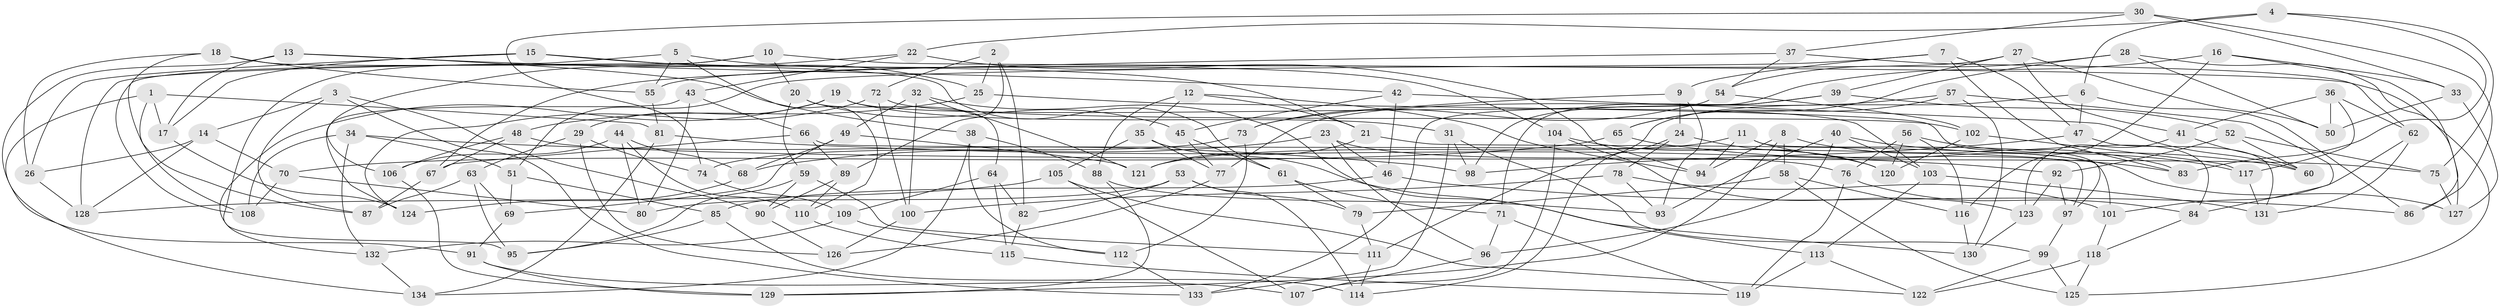 // Generated by graph-tools (version 1.1) at 2025/38/03/09/25 02:38:16]
// undirected, 134 vertices, 268 edges
graph export_dot {
graph [start="1"]
  node [color=gray90,style=filled];
  1;
  2;
  3;
  4;
  5;
  6;
  7;
  8;
  9;
  10;
  11;
  12;
  13;
  14;
  15;
  16;
  17;
  18;
  19;
  20;
  21;
  22;
  23;
  24;
  25;
  26;
  27;
  28;
  29;
  30;
  31;
  32;
  33;
  34;
  35;
  36;
  37;
  38;
  39;
  40;
  41;
  42;
  43;
  44;
  45;
  46;
  47;
  48;
  49;
  50;
  51;
  52;
  53;
  54;
  55;
  56;
  57;
  58;
  59;
  60;
  61;
  62;
  63;
  64;
  65;
  66;
  67;
  68;
  69;
  70;
  71;
  72;
  73;
  74;
  75;
  76;
  77;
  78;
  79;
  80;
  81;
  82;
  83;
  84;
  85;
  86;
  87;
  88;
  89;
  90;
  91;
  92;
  93;
  94;
  95;
  96;
  97;
  98;
  99;
  100;
  101;
  102;
  103;
  104;
  105;
  106;
  107;
  108;
  109;
  110;
  111;
  112;
  113;
  114;
  115;
  116;
  117;
  118;
  119;
  120;
  121;
  122;
  123;
  124;
  125;
  126;
  127;
  128;
  129;
  130;
  131;
  132;
  133;
  134;
  1 -- 81;
  1 -- 134;
  1 -- 108;
  1 -- 17;
  2 -- 82;
  2 -- 89;
  2 -- 25;
  2 -- 72;
  3 -- 133;
  3 -- 90;
  3 -- 14;
  3 -- 87;
  4 -- 6;
  4 -- 75;
  4 -- 22;
  4 -- 83;
  5 -- 55;
  5 -- 110;
  5 -- 104;
  5 -- 128;
  6 -- 47;
  6 -- 86;
  6 -- 111;
  7 -- 47;
  7 -- 83;
  7 -- 9;
  7 -- 51;
  8 -- 129;
  8 -- 58;
  8 -- 83;
  8 -- 94;
  9 -- 73;
  9 -- 24;
  9 -- 93;
  10 -- 108;
  10 -- 20;
  10 -- 95;
  10 -- 125;
  11 -- 94;
  11 -- 97;
  11 -- 121;
  11 -- 127;
  12 -- 35;
  12 -- 21;
  12 -- 88;
  12 -- 94;
  13 -- 38;
  13 -- 17;
  13 -- 91;
  13 -- 42;
  14 -- 26;
  14 -- 70;
  14 -- 128;
  15 -- 26;
  15 -- 25;
  15 -- 21;
  15 -- 17;
  16 -- 86;
  16 -- 116;
  16 -- 133;
  16 -- 33;
  17 -- 124;
  18 -- 87;
  18 -- 55;
  18 -- 26;
  18 -- 61;
  19 -- 103;
  19 -- 29;
  19 -- 31;
  19 -- 132;
  20 -- 45;
  20 -- 64;
  20 -- 59;
  21 -- 101;
  21 -- 121;
  22 -- 106;
  22 -- 94;
  22 -- 43;
  23 -- 46;
  23 -- 68;
  23 -- 76;
  23 -- 96;
  24 -- 120;
  24 -- 114;
  24 -- 78;
  25 -- 84;
  25 -- 48;
  26 -- 128;
  27 -- 55;
  27 -- 41;
  27 -- 50;
  27 -- 39;
  28 -- 65;
  28 -- 127;
  28 -- 50;
  28 -- 54;
  29 -- 126;
  29 -- 74;
  29 -- 63;
  30 -- 86;
  30 -- 33;
  30 -- 37;
  30 -- 74;
  31 -- 133;
  31 -- 99;
  31 -- 98;
  32 -- 100;
  32 -- 113;
  32 -- 121;
  32 -- 49;
  33 -- 50;
  33 -- 127;
  34 -- 98;
  34 -- 132;
  34 -- 108;
  34 -- 51;
  35 -- 130;
  35 -- 77;
  35 -- 105;
  36 -- 41;
  36 -- 50;
  36 -- 62;
  36 -- 117;
  37 -- 62;
  37 -- 54;
  37 -- 67;
  38 -- 134;
  38 -- 88;
  38 -- 112;
  39 -- 98;
  39 -- 52;
  39 -- 71;
  40 -- 60;
  40 -- 93;
  40 -- 103;
  40 -- 96;
  41 -- 123;
  41 -- 60;
  42 -- 60;
  42 -- 46;
  42 -- 45;
  43 -- 124;
  43 -- 66;
  43 -- 80;
  44 -- 106;
  44 -- 68;
  44 -- 80;
  44 -- 110;
  45 -- 61;
  45 -- 77;
  46 -- 86;
  46 -- 85;
  47 -- 131;
  47 -- 98;
  48 -- 106;
  48 -- 67;
  48 -- 75;
  49 -- 68;
  49 -- 69;
  49 -- 121;
  51 -- 69;
  51 -- 85;
  52 -- 92;
  52 -- 75;
  52 -- 60;
  53 -- 114;
  53 -- 82;
  53 -- 79;
  53 -- 80;
  54 -- 102;
  54 -- 73;
  55 -- 81;
  56 -- 116;
  56 -- 117;
  56 -- 76;
  56 -- 120;
  57 -- 65;
  57 -- 77;
  57 -- 130;
  57 -- 84;
  58 -- 125;
  58 -- 79;
  58 -- 116;
  59 -- 95;
  59 -- 90;
  59 -- 111;
  61 -- 71;
  61 -- 79;
  62 -- 131;
  62 -- 101;
  63 -- 95;
  63 -- 87;
  63 -- 69;
  64 -- 82;
  64 -- 115;
  64 -- 109;
  65 -- 70;
  65 -- 83;
  66 -- 67;
  66 -- 97;
  66 -- 89;
  67 -- 87;
  68 -- 124;
  69 -- 91;
  70 -- 108;
  70 -- 80;
  71 -- 96;
  71 -- 119;
  72 -- 100;
  72 -- 124;
  72 -- 102;
  73 -- 112;
  73 -- 74;
  74 -- 109;
  75 -- 127;
  76 -- 119;
  76 -- 84;
  77 -- 126;
  78 -- 93;
  78 -- 101;
  78 -- 100;
  79 -- 111;
  81 -- 134;
  81 -- 92;
  82 -- 115;
  84 -- 118;
  85 -- 114;
  85 -- 95;
  88 -- 129;
  88 -- 93;
  89 -- 110;
  89 -- 90;
  90 -- 126;
  91 -- 129;
  91 -- 107;
  92 -- 97;
  92 -- 123;
  96 -- 107;
  97 -- 99;
  99 -- 125;
  99 -- 122;
  100 -- 126;
  101 -- 118;
  102 -- 117;
  102 -- 120;
  103 -- 131;
  103 -- 113;
  104 -- 123;
  104 -- 120;
  104 -- 107;
  105 -- 122;
  105 -- 128;
  105 -- 107;
  106 -- 129;
  109 -- 112;
  109 -- 132;
  110 -- 115;
  111 -- 114;
  112 -- 133;
  113 -- 119;
  113 -- 122;
  115 -- 119;
  116 -- 130;
  117 -- 131;
  118 -- 125;
  118 -- 122;
  123 -- 130;
  132 -- 134;
}
